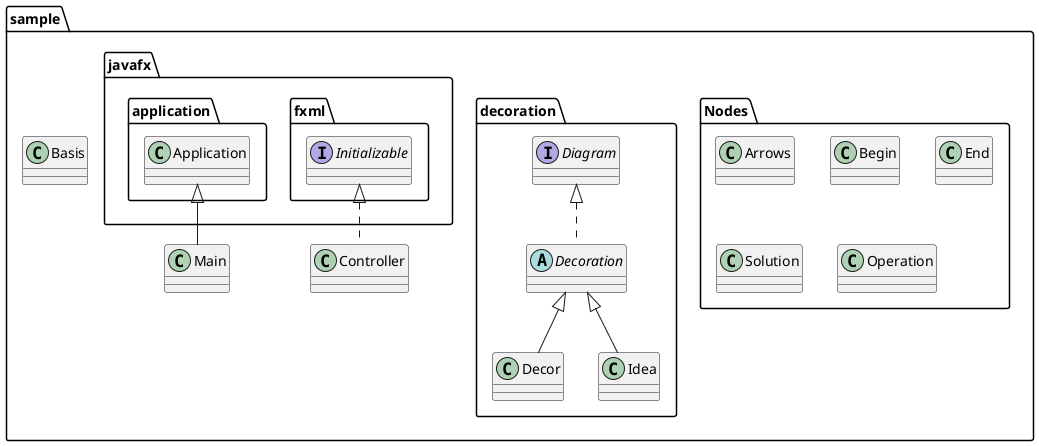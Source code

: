 @startuml

package sample <<Folder>>{
package Nodes <<Folder>>{
class Arrows
class Begin
class End
class Solution
class Operation
}
package decoration <<Folder>>{
interface Diagram
abstract class Decoration implements Diagram
class Decor extends Decoration
class Idea extends Decoration
}
class Main extends javafx.application.Application
class Controller implements javafx.fxml.Initializable
class Basis
}

@enduml